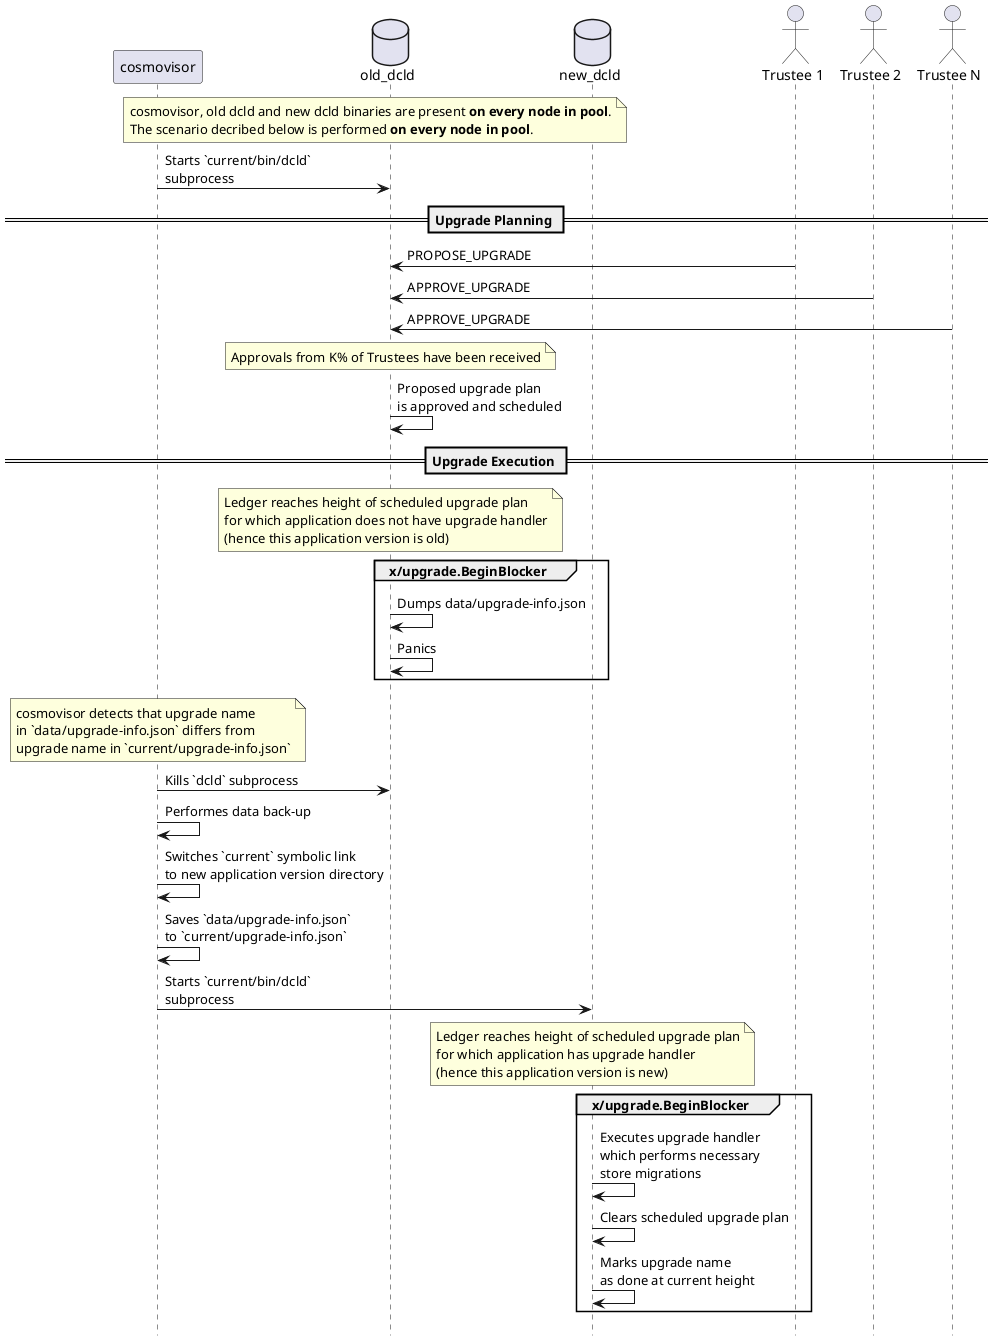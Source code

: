 @startuml
!pragma teoz true
hide footbox

participant cosmovisor as C
database old_dcld as OD
database new_dcld as ND
actor "Trustee 1" as T1
actor "Trustee 2" as T2
actor "Trustee N" as TN

note over C, ND
    cosmovisor, old dcld and new dcld binaries are present <b>on every node in pool</b>.
    The scenario decribed below is performed <b>on every node in pool</b>.
end note

C -> OD: Starts `current/bin/dcld`\nsubprocess

== Upgrade Planning ==

T1 -> OD: PROPOSE_UPGRADE
T2 -> OD: APPROVE_UPGRADE
TN -> OD: APPROVE_UPGRADE

note over OD
    Approvals from K% of Trustees have been received
end note

OD -> OD: Proposed upgrade plan\nis approved and scheduled

== Upgrade Execution ==

note over OD
    Ledger reaches height of scheduled upgrade plan
    for which application does not have upgrade handler
    (hence this application version is old)
end note

group x/upgrade.BeginBlocker
    OD -> OD: Dumps data/upgrade-info.json
    OD -> OD: Panics
end group

note over C
    cosmovisor detects that upgrade name
    in `data/upgrade-info.json` differs from
    upgrade name in `current/upgrade-info.json`
end note

C -> OD: Kills `dcld` subprocess
C -> C: Performes data back-up
C -> C: Switches `current` symbolic link\nto new application version directory
C -> C: Saves `data/upgrade-info.json`\nto `current/upgrade-info.json`
C -> ND: Starts `current/bin/dcld`\nsubprocess

note over ND
    Ledger reaches height of scheduled upgrade plan
    for which application has upgrade handler
    (hence this application version is new)
end note

group x/upgrade.BeginBlocker
    ND -> ND: Executes upgrade handler\nwhich performs necessary\nstore migrations
    ND -> ND: Clears scheduled upgrade plan
    ND -> ND: Marks upgrade name\nas done at current height
end group

@enduml
